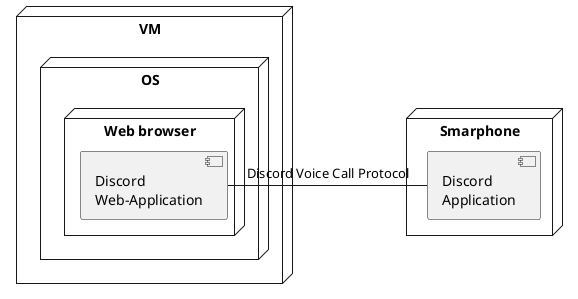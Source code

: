 @startuml

node "VM" as client1 {
    node "OS" {
        node "Web browser" {
            [Discord\nWeb-Application] as discord1
        }
    }
}

node "Smarphone" as client2 {
    [Discord\nApplication] as discord2
}

discord1 - discord2 : "Discord Voice Call Protocol"
@enduml
